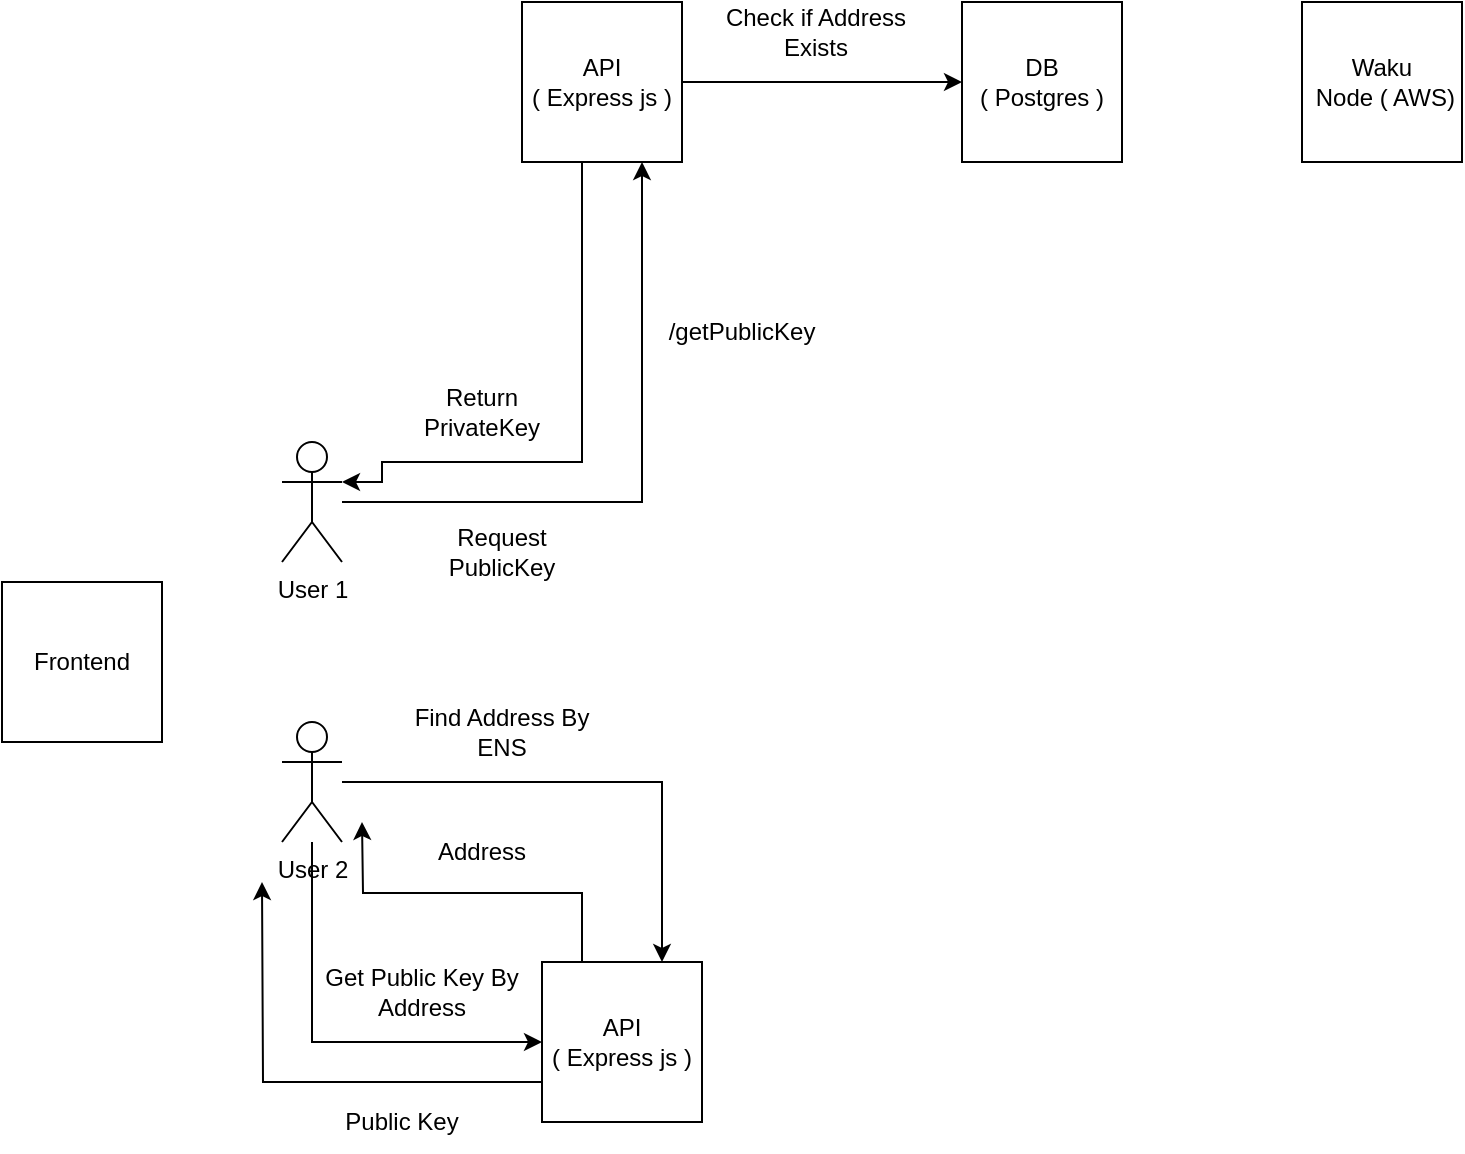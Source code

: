 <mxfile version="22.0.4" type="github">
  <diagram name="Page-1" id="pibRSuqLrPRwSolxSzOp">
    <mxGraphModel dx="965" dy="743" grid="1" gridSize="10" guides="1" tooltips="1" connect="1" arrows="1" fold="1" page="1" pageScale="1" pageWidth="827" pageHeight="1169" math="0" shadow="0">
      <root>
        <mxCell id="0" />
        <mxCell id="1" parent="0" />
        <mxCell id="-0Rs5Uymm9JFTQ3mUdkc-3" style="edgeStyle=orthogonalEdgeStyle;rounded=0;orthogonalLoop=1;jettySize=auto;html=1;entryX=0.75;entryY=1;entryDx=0;entryDy=0;" edge="1" parent="1" source="KCM-B_NKvIWmADJ9laMN-1" target="YjRrUMH3w8Z0Jeo8RrTM-3">
          <mxGeometry relative="1" as="geometry" />
        </mxCell>
        <mxCell id="KCM-B_NKvIWmADJ9laMN-1" value="User 1&lt;br&gt;" style="shape=umlActor;verticalLabelPosition=bottom;verticalAlign=top;html=1;outlineConnect=0;" parent="1" vertex="1">
          <mxGeometry x="170" y="230" width="30" height="60" as="geometry" />
        </mxCell>
        <mxCell id="-0Rs5Uymm9JFTQ3mUdkc-15" style="edgeStyle=orthogonalEdgeStyle;rounded=0;orthogonalLoop=1;jettySize=auto;html=1;entryX=0.75;entryY=0;entryDx=0;entryDy=0;" edge="1" parent="1" source="KCM-B_NKvIWmADJ9laMN-7" target="-0Rs5Uymm9JFTQ3mUdkc-13">
          <mxGeometry relative="1" as="geometry" />
        </mxCell>
        <mxCell id="-0Rs5Uymm9JFTQ3mUdkc-19" style="edgeStyle=orthogonalEdgeStyle;rounded=0;orthogonalLoop=1;jettySize=auto;html=1;entryX=0;entryY=0.5;entryDx=0;entryDy=0;" edge="1" parent="1" source="KCM-B_NKvIWmADJ9laMN-7" target="-0Rs5Uymm9JFTQ3mUdkc-13">
          <mxGeometry relative="1" as="geometry">
            <Array as="points">
              <mxPoint x="185" y="530" />
            </Array>
          </mxGeometry>
        </mxCell>
        <mxCell id="KCM-B_NKvIWmADJ9laMN-7" value="User 2&lt;br&gt;" style="shape=umlActor;verticalLabelPosition=bottom;verticalAlign=top;html=1;outlineConnect=0;" parent="1" vertex="1">
          <mxGeometry x="170" y="370" width="30" height="60" as="geometry" />
        </mxCell>
        <mxCell id="KCM-B_NKvIWmADJ9laMN-8" value="Waku&lt;br&gt;&amp;nbsp;Node ( AWS)" style="whiteSpace=wrap;html=1;aspect=fixed;" parent="1" vertex="1">
          <mxGeometry x="680" y="10" width="80" height="80" as="geometry" />
        </mxCell>
        <mxCell id="KCM-B_NKvIWmADJ9laMN-10" value="Frontend" style="whiteSpace=wrap;html=1;aspect=fixed;" parent="1" vertex="1">
          <mxGeometry x="30" y="300" width="80" height="80" as="geometry" />
        </mxCell>
        <mxCell id="-0Rs5Uymm9JFTQ3mUdkc-9" style="edgeStyle=orthogonalEdgeStyle;rounded=0;orthogonalLoop=1;jettySize=auto;html=1;entryX=0;entryY=0.5;entryDx=0;entryDy=0;" edge="1" parent="1" source="YjRrUMH3w8Z0Jeo8RrTM-3" target="-0Rs5Uymm9JFTQ3mUdkc-8">
          <mxGeometry relative="1" as="geometry" />
        </mxCell>
        <mxCell id="YjRrUMH3w8Z0Jeo8RrTM-3" value="API &lt;br&gt;( Express js )" style="whiteSpace=wrap;html=1;aspect=fixed;" parent="1" vertex="1">
          <mxGeometry x="290" y="10" width="80" height="80" as="geometry" />
        </mxCell>
        <mxCell id="-0Rs5Uymm9JFTQ3mUdkc-4" style="edgeStyle=orthogonalEdgeStyle;rounded=0;orthogonalLoop=1;jettySize=auto;html=1;exitX=0.25;exitY=1;exitDx=0;exitDy=0;entryX=1;entryY=0.333;entryDx=0;entryDy=0;entryPerimeter=0;" edge="1" parent="1" source="YjRrUMH3w8Z0Jeo8RrTM-3" target="KCM-B_NKvIWmADJ9laMN-1">
          <mxGeometry relative="1" as="geometry">
            <Array as="points">
              <mxPoint x="320" y="90" />
              <mxPoint x="320" y="240" />
              <mxPoint x="220" y="240" />
              <mxPoint x="220" y="250" />
            </Array>
          </mxGeometry>
        </mxCell>
        <mxCell id="-0Rs5Uymm9JFTQ3mUdkc-5" value="Request PublicKey" style="text;html=1;strokeColor=none;fillColor=none;align=center;verticalAlign=middle;whiteSpace=wrap;rounded=0;" vertex="1" parent="1">
          <mxGeometry x="250" y="270" width="60" height="30" as="geometry" />
        </mxCell>
        <mxCell id="-0Rs5Uymm9JFTQ3mUdkc-6" value="Return PrivateKey" style="text;html=1;strokeColor=none;fillColor=none;align=center;verticalAlign=middle;whiteSpace=wrap;rounded=0;" vertex="1" parent="1">
          <mxGeometry x="240" y="200" width="60" height="30" as="geometry" />
        </mxCell>
        <mxCell id="-0Rs5Uymm9JFTQ3mUdkc-7" value="/getPublicKey" style="text;html=1;strokeColor=none;fillColor=none;align=center;verticalAlign=middle;whiteSpace=wrap;rounded=0;" vertex="1" parent="1">
          <mxGeometry x="370" y="160" width="60" height="30" as="geometry" />
        </mxCell>
        <mxCell id="-0Rs5Uymm9JFTQ3mUdkc-8" value="DB &lt;br&gt;( Postgres )" style="whiteSpace=wrap;html=1;aspect=fixed;" vertex="1" parent="1">
          <mxGeometry x="510" y="10" width="80" height="80" as="geometry" />
        </mxCell>
        <mxCell id="-0Rs5Uymm9JFTQ3mUdkc-10" value="Check if Address Exists" style="text;html=1;strokeColor=none;fillColor=none;align=center;verticalAlign=middle;whiteSpace=wrap;rounded=0;" vertex="1" parent="1">
          <mxGeometry x="384" y="10" width="106" height="30" as="geometry" />
        </mxCell>
        <mxCell id="-0Rs5Uymm9JFTQ3mUdkc-16" style="edgeStyle=orthogonalEdgeStyle;rounded=0;orthogonalLoop=1;jettySize=auto;html=1;exitX=0.25;exitY=0;exitDx=0;exitDy=0;" edge="1" parent="1" source="-0Rs5Uymm9JFTQ3mUdkc-13">
          <mxGeometry relative="1" as="geometry">
            <mxPoint x="210" y="420" as="targetPoint" />
          </mxGeometry>
        </mxCell>
        <mxCell id="-0Rs5Uymm9JFTQ3mUdkc-21" style="edgeStyle=orthogonalEdgeStyle;rounded=0;orthogonalLoop=1;jettySize=auto;html=1;exitX=0;exitY=0.75;exitDx=0;exitDy=0;" edge="1" parent="1" source="-0Rs5Uymm9JFTQ3mUdkc-13">
          <mxGeometry relative="1" as="geometry">
            <mxPoint x="160" y="450.0" as="targetPoint" />
          </mxGeometry>
        </mxCell>
        <mxCell id="-0Rs5Uymm9JFTQ3mUdkc-13" value="API &lt;br&gt;( Express js )" style="whiteSpace=wrap;html=1;aspect=fixed;" vertex="1" parent="1">
          <mxGeometry x="300" y="490" width="80" height="80" as="geometry" />
        </mxCell>
        <mxCell id="-0Rs5Uymm9JFTQ3mUdkc-17" value="Find Address By ENS" style="text;html=1;strokeColor=none;fillColor=none;align=center;verticalAlign=middle;whiteSpace=wrap;rounded=0;" vertex="1" parent="1">
          <mxGeometry x="230" y="360" width="100" height="30" as="geometry" />
        </mxCell>
        <mxCell id="-0Rs5Uymm9JFTQ3mUdkc-18" value="Address" style="text;html=1;strokeColor=none;fillColor=none;align=center;verticalAlign=middle;whiteSpace=wrap;rounded=0;" vertex="1" parent="1">
          <mxGeometry x="220" y="420" width="100" height="30" as="geometry" />
        </mxCell>
        <mxCell id="-0Rs5Uymm9JFTQ3mUdkc-20" value="Get Public Key By Address" style="text;html=1;strokeColor=none;fillColor=none;align=center;verticalAlign=middle;whiteSpace=wrap;rounded=0;" vertex="1" parent="1">
          <mxGeometry x="190" y="490" width="100" height="30" as="geometry" />
        </mxCell>
        <mxCell id="-0Rs5Uymm9JFTQ3mUdkc-22" value="Public Key" style="text;html=1;strokeColor=none;fillColor=none;align=center;verticalAlign=middle;whiteSpace=wrap;rounded=0;" vertex="1" parent="1">
          <mxGeometry x="180" y="555" width="100" height="30" as="geometry" />
        </mxCell>
      </root>
    </mxGraphModel>
  </diagram>
</mxfile>
